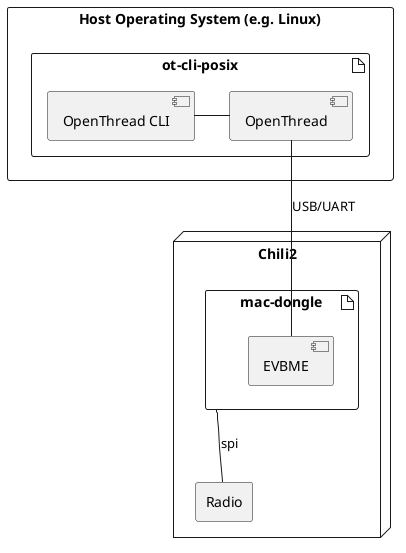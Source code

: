 @startuml

rectangle "Host Operating System (e.g. Linux)"  as host{
    artifact "ot-cli-posix" as otcli {
        component OpenThread as o1
        component "OpenThread CLI" as cli
        cli - o1
    }
}

node "Chili2" as c1{
    artifact "mac-dongle" as mac {
        component "EVBME" as e1
    }
    rectangle "Radio" as r1
    mac -- r1 : spi
}

o1 -- e1 : USB/UART

@enduml